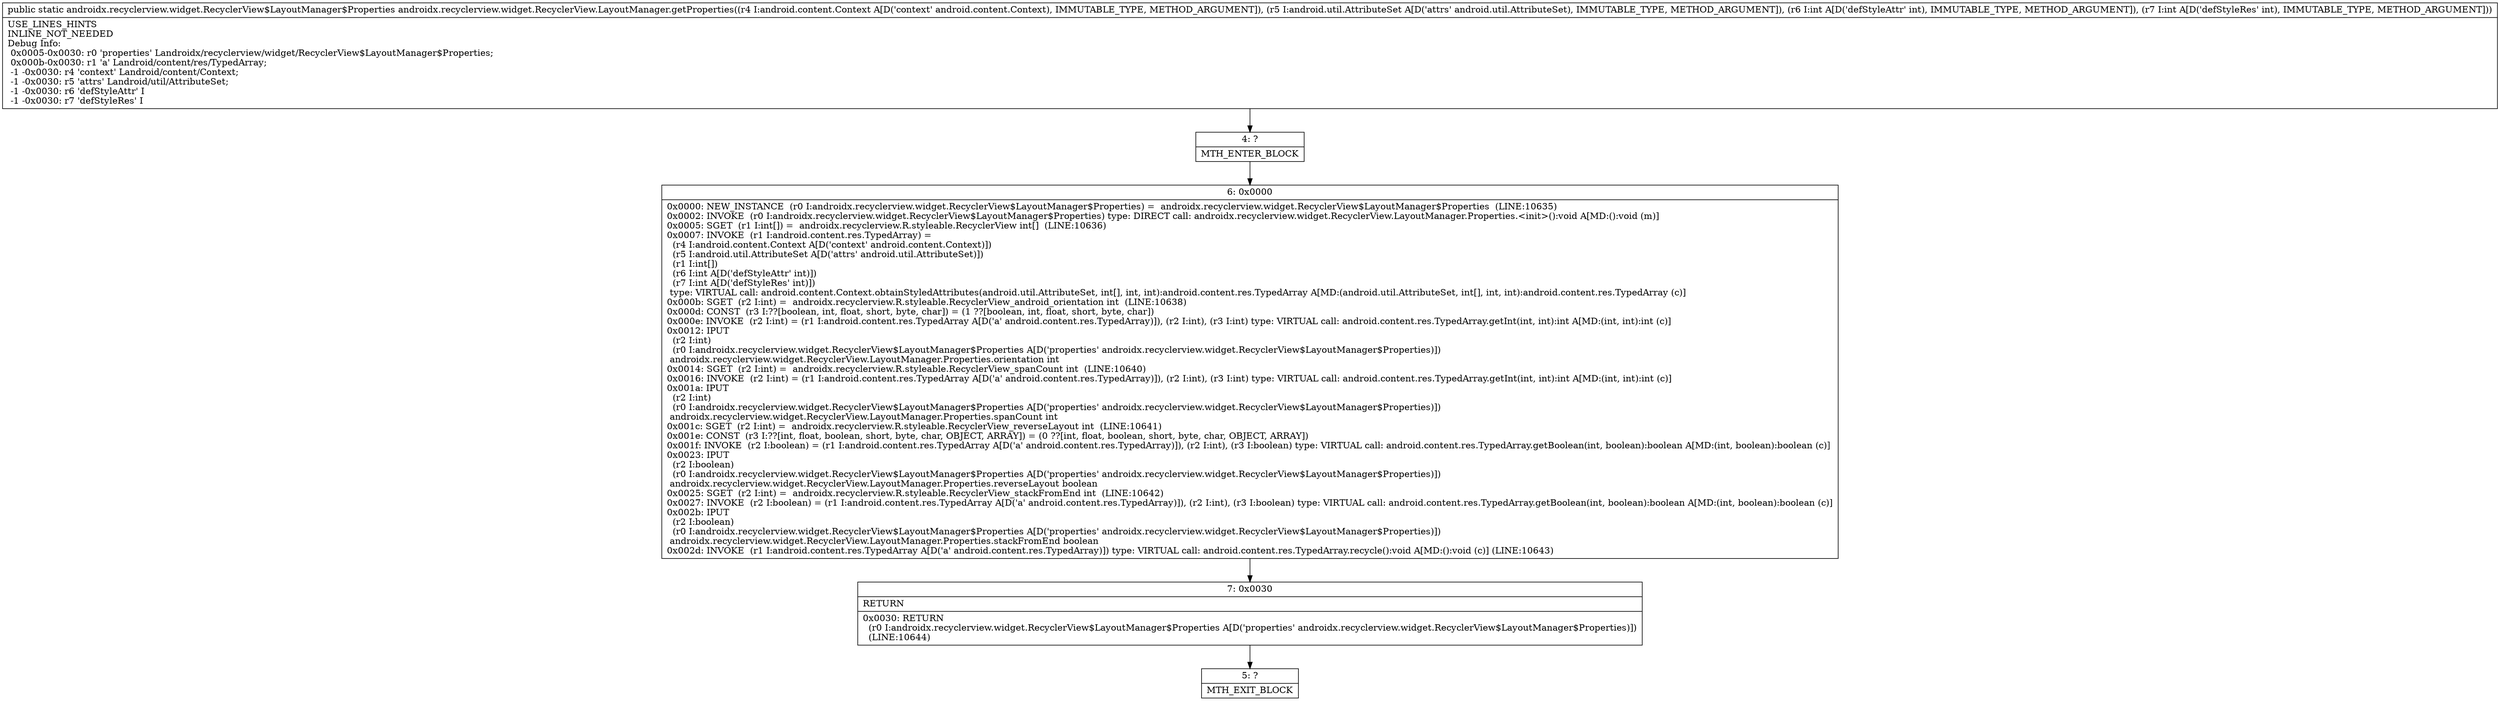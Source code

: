 digraph "CFG forandroidx.recyclerview.widget.RecyclerView.LayoutManager.getProperties(Landroid\/content\/Context;Landroid\/util\/AttributeSet;II)Landroidx\/recyclerview\/widget\/RecyclerView$LayoutManager$Properties;" {
Node_4 [shape=record,label="{4\:\ ?|MTH_ENTER_BLOCK\l}"];
Node_6 [shape=record,label="{6\:\ 0x0000|0x0000: NEW_INSTANCE  (r0 I:androidx.recyclerview.widget.RecyclerView$LayoutManager$Properties) =  androidx.recyclerview.widget.RecyclerView$LayoutManager$Properties  (LINE:10635)\l0x0002: INVOKE  (r0 I:androidx.recyclerview.widget.RecyclerView$LayoutManager$Properties) type: DIRECT call: androidx.recyclerview.widget.RecyclerView.LayoutManager.Properties.\<init\>():void A[MD:():void (m)]\l0x0005: SGET  (r1 I:int[]) =  androidx.recyclerview.R.styleable.RecyclerView int[]  (LINE:10636)\l0x0007: INVOKE  (r1 I:android.content.res.TypedArray) = \l  (r4 I:android.content.Context A[D('context' android.content.Context)])\l  (r5 I:android.util.AttributeSet A[D('attrs' android.util.AttributeSet)])\l  (r1 I:int[])\l  (r6 I:int A[D('defStyleAttr' int)])\l  (r7 I:int A[D('defStyleRes' int)])\l type: VIRTUAL call: android.content.Context.obtainStyledAttributes(android.util.AttributeSet, int[], int, int):android.content.res.TypedArray A[MD:(android.util.AttributeSet, int[], int, int):android.content.res.TypedArray (c)]\l0x000b: SGET  (r2 I:int) =  androidx.recyclerview.R.styleable.RecyclerView_android_orientation int  (LINE:10638)\l0x000d: CONST  (r3 I:??[boolean, int, float, short, byte, char]) = (1 ??[boolean, int, float, short, byte, char]) \l0x000e: INVOKE  (r2 I:int) = (r1 I:android.content.res.TypedArray A[D('a' android.content.res.TypedArray)]), (r2 I:int), (r3 I:int) type: VIRTUAL call: android.content.res.TypedArray.getInt(int, int):int A[MD:(int, int):int (c)]\l0x0012: IPUT  \l  (r2 I:int)\l  (r0 I:androidx.recyclerview.widget.RecyclerView$LayoutManager$Properties A[D('properties' androidx.recyclerview.widget.RecyclerView$LayoutManager$Properties)])\l androidx.recyclerview.widget.RecyclerView.LayoutManager.Properties.orientation int \l0x0014: SGET  (r2 I:int) =  androidx.recyclerview.R.styleable.RecyclerView_spanCount int  (LINE:10640)\l0x0016: INVOKE  (r2 I:int) = (r1 I:android.content.res.TypedArray A[D('a' android.content.res.TypedArray)]), (r2 I:int), (r3 I:int) type: VIRTUAL call: android.content.res.TypedArray.getInt(int, int):int A[MD:(int, int):int (c)]\l0x001a: IPUT  \l  (r2 I:int)\l  (r0 I:androidx.recyclerview.widget.RecyclerView$LayoutManager$Properties A[D('properties' androidx.recyclerview.widget.RecyclerView$LayoutManager$Properties)])\l androidx.recyclerview.widget.RecyclerView.LayoutManager.Properties.spanCount int \l0x001c: SGET  (r2 I:int) =  androidx.recyclerview.R.styleable.RecyclerView_reverseLayout int  (LINE:10641)\l0x001e: CONST  (r3 I:??[int, float, boolean, short, byte, char, OBJECT, ARRAY]) = (0 ??[int, float, boolean, short, byte, char, OBJECT, ARRAY]) \l0x001f: INVOKE  (r2 I:boolean) = (r1 I:android.content.res.TypedArray A[D('a' android.content.res.TypedArray)]), (r2 I:int), (r3 I:boolean) type: VIRTUAL call: android.content.res.TypedArray.getBoolean(int, boolean):boolean A[MD:(int, boolean):boolean (c)]\l0x0023: IPUT  \l  (r2 I:boolean)\l  (r0 I:androidx.recyclerview.widget.RecyclerView$LayoutManager$Properties A[D('properties' androidx.recyclerview.widget.RecyclerView$LayoutManager$Properties)])\l androidx.recyclerview.widget.RecyclerView.LayoutManager.Properties.reverseLayout boolean \l0x0025: SGET  (r2 I:int) =  androidx.recyclerview.R.styleable.RecyclerView_stackFromEnd int  (LINE:10642)\l0x0027: INVOKE  (r2 I:boolean) = (r1 I:android.content.res.TypedArray A[D('a' android.content.res.TypedArray)]), (r2 I:int), (r3 I:boolean) type: VIRTUAL call: android.content.res.TypedArray.getBoolean(int, boolean):boolean A[MD:(int, boolean):boolean (c)]\l0x002b: IPUT  \l  (r2 I:boolean)\l  (r0 I:androidx.recyclerview.widget.RecyclerView$LayoutManager$Properties A[D('properties' androidx.recyclerview.widget.RecyclerView$LayoutManager$Properties)])\l androidx.recyclerview.widget.RecyclerView.LayoutManager.Properties.stackFromEnd boolean \l0x002d: INVOKE  (r1 I:android.content.res.TypedArray A[D('a' android.content.res.TypedArray)]) type: VIRTUAL call: android.content.res.TypedArray.recycle():void A[MD:():void (c)] (LINE:10643)\l}"];
Node_7 [shape=record,label="{7\:\ 0x0030|RETURN\l|0x0030: RETURN  \l  (r0 I:androidx.recyclerview.widget.RecyclerView$LayoutManager$Properties A[D('properties' androidx.recyclerview.widget.RecyclerView$LayoutManager$Properties)])\l  (LINE:10644)\l}"];
Node_5 [shape=record,label="{5\:\ ?|MTH_EXIT_BLOCK\l}"];
MethodNode[shape=record,label="{public static androidx.recyclerview.widget.RecyclerView$LayoutManager$Properties androidx.recyclerview.widget.RecyclerView.LayoutManager.getProperties((r4 I:android.content.Context A[D('context' android.content.Context), IMMUTABLE_TYPE, METHOD_ARGUMENT]), (r5 I:android.util.AttributeSet A[D('attrs' android.util.AttributeSet), IMMUTABLE_TYPE, METHOD_ARGUMENT]), (r6 I:int A[D('defStyleAttr' int), IMMUTABLE_TYPE, METHOD_ARGUMENT]), (r7 I:int A[D('defStyleRes' int), IMMUTABLE_TYPE, METHOD_ARGUMENT]))  | USE_LINES_HINTS\lINLINE_NOT_NEEDED\lDebug Info:\l  0x0005\-0x0030: r0 'properties' Landroidx\/recyclerview\/widget\/RecyclerView$LayoutManager$Properties;\l  0x000b\-0x0030: r1 'a' Landroid\/content\/res\/TypedArray;\l  \-1 \-0x0030: r4 'context' Landroid\/content\/Context;\l  \-1 \-0x0030: r5 'attrs' Landroid\/util\/AttributeSet;\l  \-1 \-0x0030: r6 'defStyleAttr' I\l  \-1 \-0x0030: r7 'defStyleRes' I\l}"];
MethodNode -> Node_4;Node_4 -> Node_6;
Node_6 -> Node_7;
Node_7 -> Node_5;
}


